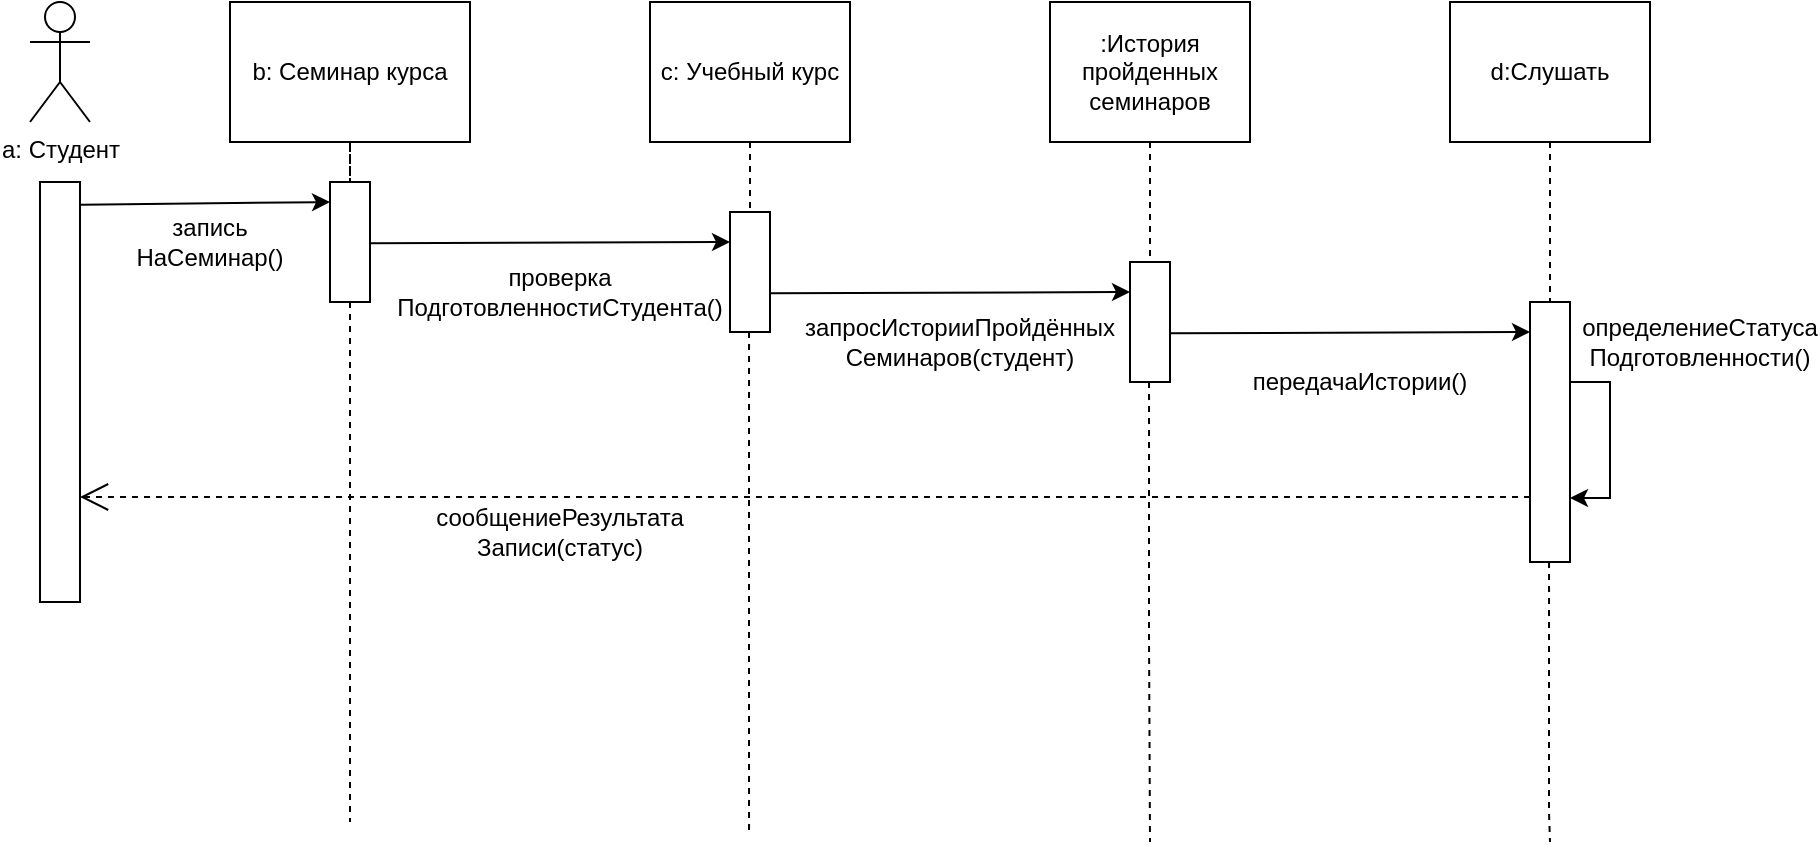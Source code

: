 <mxfile version="24.0.6" type="github">
  <diagram name="Страница — 1" id="Ydq7MF8qb2l_esp0gRKq">
    <mxGraphModel dx="1420" dy="775" grid="1" gridSize="10" guides="1" tooltips="1" connect="1" arrows="1" fold="1" page="1" pageScale="1" pageWidth="827" pageHeight="1169" math="0" shadow="0">
      <root>
        <mxCell id="0" />
        <mxCell id="1" parent="0" />
        <mxCell id="dVkk-NogbNR_9V1fUAFf-1" value="a: Студент" style="shape=umlActor;verticalLabelPosition=bottom;verticalAlign=top;html=1;outlineConnect=0;" vertex="1" parent="1">
          <mxGeometry x="130" y="200" width="30" height="60" as="geometry" />
        </mxCell>
        <mxCell id="dVkk-NogbNR_9V1fUAFf-15" value="" style="rounded=0;whiteSpace=wrap;html=1;" vertex="1" parent="1">
          <mxGeometry x="135" y="290" width="20" height="210" as="geometry" />
        </mxCell>
        <mxCell id="dVkk-NogbNR_9V1fUAFf-42" style="edgeStyle=orthogonalEdgeStyle;rounded=0;orthogonalLoop=1;jettySize=auto;html=1;dashed=1;endArrow=none;endFill=0;" edge="1" parent="1" source="dVkk-NogbNR_9V1fUAFf-16" target="dVkk-NogbNR_9V1fUAFf-17">
          <mxGeometry relative="1" as="geometry" />
        </mxCell>
        <mxCell id="dVkk-NogbNR_9V1fUAFf-16" value="b: Семинар курса" style="rounded=0;whiteSpace=wrap;html=1;" vertex="1" parent="1">
          <mxGeometry x="230" y="200" width="120" height="70" as="geometry" />
        </mxCell>
        <mxCell id="dVkk-NogbNR_9V1fUAFf-17" value="" style="rounded=0;whiteSpace=wrap;html=1;" vertex="1" parent="1">
          <mxGeometry x="280" y="290" width="20" height="60" as="geometry" />
        </mxCell>
        <mxCell id="dVkk-NogbNR_9V1fUAFf-20" value="" style="endArrow=classic;html=1;rounded=0;exitX=1.021;exitY=0.087;exitDx=0;exitDy=0;exitPerimeter=0;entryX=0;entryY=0.5;entryDx=0;entryDy=0;" edge="1" parent="1">
          <mxGeometry width="50" height="50" relative="1" as="geometry">
            <mxPoint x="155.42" y="301.32" as="sourcePoint" />
            <mxPoint x="280" y="300" as="targetPoint" />
          </mxGeometry>
        </mxCell>
        <mxCell id="dVkk-NogbNR_9V1fUAFf-22" value="запис&lt;span style=&quot;color: rgba(0, 0, 0, 0); font-family: monospace; font-size: 0px; text-align: start; text-wrap: nowrap;&quot;&gt;%3CmxGraphModel%3E%3Croot%3E%3CmxCell%20id%3D%220%22%2F%3E%3CmxCell%20id%3D%221%22%20parent%3D%220%22%2F%3E%3CmxCell%20id%3D%222%22%20value%3D%22%22%20style%3D%22rounded%3D0%3BwhiteSpace%3Dwrap%3Bhtml%3D1%3B%22%20vertex%3D%221%22%20parent%3D%221%22%3E%3CmxGeometry%20x%3D%22280%22%20y%3D%22290%22%20width%3D%2220%22%20height%3D%2260%22%20as%3D%22geometry%22%2F%3E%3C%2FmxCell%3E%3C%2Froot%3E%3C%2FmxGraphModel%3E&lt;/span&gt;ь&lt;div&gt;НаСеминар()&lt;/div&gt;" style="text;html=1;align=center;verticalAlign=middle;whiteSpace=wrap;rounded=0;" vertex="1" parent="1">
          <mxGeometry x="190" y="305" width="60" height="30" as="geometry" />
        </mxCell>
        <mxCell id="dVkk-NogbNR_9V1fUAFf-23" value="" style="endArrow=classic;html=1;rounded=0;exitX=1.021;exitY=0.087;exitDx=0;exitDy=0;exitPerimeter=0;entryX=0;entryY=0.25;entryDx=0;entryDy=0;" edge="1" parent="1" target="dVkk-NogbNR_9V1fUAFf-24">
          <mxGeometry width="50" height="50" relative="1" as="geometry">
            <mxPoint x="300.0" y="320.66" as="sourcePoint" />
            <mxPoint x="424.58" y="319.34" as="targetPoint" />
          </mxGeometry>
        </mxCell>
        <mxCell id="dVkk-NogbNR_9V1fUAFf-24" value="" style="rounded=0;whiteSpace=wrap;html=1;" vertex="1" parent="1">
          <mxGeometry x="480" y="305" width="20" height="60" as="geometry" />
        </mxCell>
        <mxCell id="dVkk-NogbNR_9V1fUAFf-25" value="проверка ПодготовленностиСтудента()" style="text;html=1;align=center;verticalAlign=middle;whiteSpace=wrap;rounded=0;" vertex="1" parent="1">
          <mxGeometry x="340" y="330" width="110" height="30" as="geometry" />
        </mxCell>
        <mxCell id="dVkk-NogbNR_9V1fUAFf-26" value="c: Учебный курс" style="rounded=0;whiteSpace=wrap;html=1;" vertex="1" parent="1">
          <mxGeometry x="440" y="200" width="100" height="70" as="geometry" />
        </mxCell>
        <mxCell id="dVkk-NogbNR_9V1fUAFf-27" value="" style="endArrow=classic;html=1;rounded=0;exitX=1.021;exitY=0.087;exitDx=0;exitDy=0;exitPerimeter=0;entryX=0;entryY=0.25;entryDx=0;entryDy=0;" edge="1" parent="1" target="dVkk-NogbNR_9V1fUAFf-28">
          <mxGeometry width="50" height="50" relative="1" as="geometry">
            <mxPoint x="500.0" y="345.66" as="sourcePoint" />
            <mxPoint x="624.58" y="344.34" as="targetPoint" />
          </mxGeometry>
        </mxCell>
        <mxCell id="dVkk-NogbNR_9V1fUAFf-28" value="" style="rounded=0;whiteSpace=wrap;html=1;" vertex="1" parent="1">
          <mxGeometry x="680" y="330" width="20" height="60" as="geometry" />
        </mxCell>
        <mxCell id="dVkk-NogbNR_9V1fUAFf-29" value="запросИсторииПройдённых&lt;div&gt;Семинаров(студент)&lt;/div&gt;" style="text;html=1;align=center;verticalAlign=middle;whiteSpace=wrap;rounded=0;" vertex="1" parent="1">
          <mxGeometry x="540" y="355" width="110" height="30" as="geometry" />
        </mxCell>
        <mxCell id="dVkk-NogbNR_9V1fUAFf-30" value=":История пройденных семинаров" style="rounded=0;whiteSpace=wrap;html=1;" vertex="1" parent="1">
          <mxGeometry x="640" y="200" width="100" height="70" as="geometry" />
        </mxCell>
        <mxCell id="dVkk-NogbNR_9V1fUAFf-31" value="d:Слушать" style="rounded=0;whiteSpace=wrap;html=1;" vertex="1" parent="1">
          <mxGeometry x="840" y="200" width="100" height="70" as="geometry" />
        </mxCell>
        <mxCell id="dVkk-NogbNR_9V1fUAFf-32" value="" style="rounded=0;whiteSpace=wrap;html=1;" vertex="1" parent="1">
          <mxGeometry x="880" y="350" width="20" height="130" as="geometry" />
        </mxCell>
        <mxCell id="dVkk-NogbNR_9V1fUAFf-33" value="" style="endArrow=classic;html=1;rounded=0;exitX=1.021;exitY=0.087;exitDx=0;exitDy=0;exitPerimeter=0;entryX=0;entryY=0.25;entryDx=0;entryDy=0;" edge="1" parent="1">
          <mxGeometry width="50" height="50" relative="1" as="geometry">
            <mxPoint x="700.0" y="365.66" as="sourcePoint" />
            <mxPoint x="880" y="365" as="targetPoint" />
          </mxGeometry>
        </mxCell>
        <mxCell id="dVkk-NogbNR_9V1fUAFf-34" value="передачаИстории()" style="text;html=1;align=center;verticalAlign=middle;whiteSpace=wrap;rounded=0;" vertex="1" parent="1">
          <mxGeometry x="740" y="375" width="110" height="30" as="geometry" />
        </mxCell>
        <mxCell id="dVkk-NogbNR_9V1fUAFf-35" value="" style="endArrow=classic;html=1;rounded=0;entryX=1;entryY=0.75;entryDx=0;entryDy=0;edgeStyle=orthogonalEdgeStyle;" edge="1" parent="1" target="dVkk-NogbNR_9V1fUAFf-32">
          <mxGeometry width="50" height="50" relative="1" as="geometry">
            <mxPoint x="900" y="390" as="sourcePoint" />
            <mxPoint x="1080" y="375" as="targetPoint" />
            <Array as="points">
              <mxPoint x="920" y="390" />
              <mxPoint x="920" y="448" />
              <mxPoint x="900" y="448" />
            </Array>
          </mxGeometry>
        </mxCell>
        <mxCell id="dVkk-NogbNR_9V1fUAFf-36" value="определениеСтатуса&lt;div&gt;Подготовленности()&lt;/div&gt;" style="text;html=1;align=center;verticalAlign=middle;whiteSpace=wrap;rounded=0;" vertex="1" parent="1">
          <mxGeometry x="910" y="355" width="110" height="30" as="geometry" />
        </mxCell>
        <mxCell id="dVkk-NogbNR_9V1fUAFf-38" value="" style="endArrow=open;endSize=12;dashed=1;html=1;rounded=0;exitX=0;exitY=0.75;exitDx=0;exitDy=0;entryX=1;entryY=0.75;entryDx=0;entryDy=0;" edge="1" parent="1" source="dVkk-NogbNR_9V1fUAFf-32" target="dVkk-NogbNR_9V1fUAFf-15">
          <mxGeometry width="160" relative="1" as="geometry">
            <mxPoint x="540" y="510" as="sourcePoint" />
            <mxPoint x="160" y="450" as="targetPoint" />
          </mxGeometry>
        </mxCell>
        <mxCell id="dVkk-NogbNR_9V1fUAFf-39" value="сообщениеРезультата&lt;div&gt;Записи(статус)&lt;/div&gt;" style="text;html=1;align=center;verticalAlign=middle;whiteSpace=wrap;rounded=0;" vertex="1" parent="1">
          <mxGeometry x="365" y="450" width="60" height="30" as="geometry" />
        </mxCell>
        <mxCell id="dVkk-NogbNR_9V1fUAFf-43" style="edgeStyle=orthogonalEdgeStyle;rounded=0;orthogonalLoop=1;jettySize=auto;html=1;dashed=1;endArrow=none;endFill=0;exitX=0.5;exitY=1;exitDx=0;exitDy=0;" edge="1" parent="1" source="dVkk-NogbNR_9V1fUAFf-17">
          <mxGeometry relative="1" as="geometry">
            <mxPoint x="289.52" y="365" as="sourcePoint" />
            <mxPoint x="290" y="610" as="targetPoint" />
            <Array as="points">
              <mxPoint x="290" y="475" />
            </Array>
          </mxGeometry>
        </mxCell>
        <mxCell id="dVkk-NogbNR_9V1fUAFf-44" style="edgeStyle=orthogonalEdgeStyle;rounded=0;orthogonalLoop=1;jettySize=auto;html=1;dashed=1;endArrow=none;endFill=0;exitX=0.5;exitY=1;exitDx=0;exitDy=0;" edge="1" parent="1">
          <mxGeometry relative="1" as="geometry">
            <mxPoint x="489.52" y="365" as="sourcePoint" />
            <mxPoint x="489.52" y="615" as="targetPoint" />
            <Array as="points">
              <mxPoint x="489.52" y="490" />
            </Array>
          </mxGeometry>
        </mxCell>
        <mxCell id="dVkk-NogbNR_9V1fUAFf-45" style="edgeStyle=orthogonalEdgeStyle;rounded=0;orthogonalLoop=1;jettySize=auto;html=1;dashed=1;endArrow=none;endFill=0;exitX=0.5;exitY=1;exitDx=0;exitDy=0;" edge="1" parent="1">
          <mxGeometry relative="1" as="geometry">
            <mxPoint x="689.52" y="390" as="sourcePoint" />
            <mxPoint x="690" y="620" as="targetPoint" />
            <Array as="points">
              <mxPoint x="689.52" y="515" />
            </Array>
          </mxGeometry>
        </mxCell>
        <mxCell id="dVkk-NogbNR_9V1fUAFf-46" style="edgeStyle=orthogonalEdgeStyle;rounded=0;orthogonalLoop=1;jettySize=auto;html=1;dashed=1;endArrow=none;endFill=0;exitX=0.5;exitY=1;exitDx=0;exitDy=0;" edge="1" parent="1">
          <mxGeometry relative="1" as="geometry">
            <mxPoint x="889.52" y="480" as="sourcePoint" />
            <mxPoint x="890" y="620" as="targetPoint" />
            <Array as="points">
              <mxPoint x="889.52" y="605" />
            </Array>
          </mxGeometry>
        </mxCell>
        <mxCell id="dVkk-NogbNR_9V1fUAFf-48" style="edgeStyle=orthogonalEdgeStyle;rounded=0;orthogonalLoop=1;jettySize=auto;html=1;dashed=1;endArrow=none;endFill=0;exitX=0.5;exitY=1;exitDx=0;exitDy=0;entryX=0.5;entryY=0;entryDx=0;entryDy=0;" edge="1" parent="1" source="dVkk-NogbNR_9V1fUAFf-26" target="dVkk-NogbNR_9V1fUAFf-24">
          <mxGeometry relative="1" as="geometry">
            <mxPoint x="420" y="270" as="sourcePoint" />
            <mxPoint x="300" y="300" as="targetPoint" />
            <Array as="points">
              <mxPoint x="490" y="290" />
              <mxPoint x="490" y="290" />
            </Array>
          </mxGeometry>
        </mxCell>
        <mxCell id="dVkk-NogbNR_9V1fUAFf-49" style="edgeStyle=orthogonalEdgeStyle;rounded=0;orthogonalLoop=1;jettySize=auto;html=1;dashed=1;endArrow=none;endFill=0;fontStyle=1" edge="1" parent="1">
          <mxGeometry relative="1" as="geometry">
            <mxPoint x="690" y="270" as="sourcePoint" />
            <mxPoint x="690" y="330" as="targetPoint" />
          </mxGeometry>
        </mxCell>
        <mxCell id="dVkk-NogbNR_9V1fUAFf-50" style="edgeStyle=orthogonalEdgeStyle;rounded=0;orthogonalLoop=1;jettySize=auto;html=1;dashed=1;endArrow=none;endFill=0;fontStyle=1;entryX=0.5;entryY=0;entryDx=0;entryDy=0;exitX=0.5;exitY=1;exitDx=0;exitDy=0;" edge="1" parent="1" source="dVkk-NogbNR_9V1fUAFf-31" target="dVkk-NogbNR_9V1fUAFf-32">
          <mxGeometry relative="1" as="geometry">
            <mxPoint x="700" y="280" as="sourcePoint" />
            <mxPoint x="700" y="340" as="targetPoint" />
          </mxGeometry>
        </mxCell>
      </root>
    </mxGraphModel>
  </diagram>
</mxfile>
